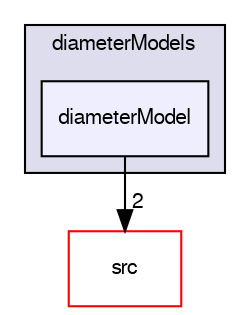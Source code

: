 digraph "applications/solvers/multiphase/multiphaseEulerFoam/multiphaseSystem/diameterModels/diameterModel" {
  bgcolor=transparent;
  compound=true
  node [ fontsize="10", fontname="FreeSans"];
  edge [ labelfontsize="10", labelfontname="FreeSans"];
  subgraph clusterdir_d2fa68893773f04e02f4fa5f3ba06996 {
    graph [ bgcolor="#ddddee", pencolor="black", label="diameterModels" fontname="FreeSans", fontsize="10", URL="dir_d2fa68893773f04e02f4fa5f3ba06996.html"]
  dir_f2bda626cdbe1685c822e365f02edc18 [shape=box, label="diameterModel", style="filled", fillcolor="#eeeeff", pencolor="black", URL="dir_f2bda626cdbe1685c822e365f02edc18.html"];
  }
  dir_68267d1309a1af8e8297ef4c3efbcdba [shape=box label="src" color="red" URL="dir_68267d1309a1af8e8297ef4c3efbcdba.html"];
  dir_f2bda626cdbe1685c822e365f02edc18->dir_68267d1309a1af8e8297ef4c3efbcdba [headlabel="2", labeldistance=1.5 headhref="dir_000190_000577.html"];
}
